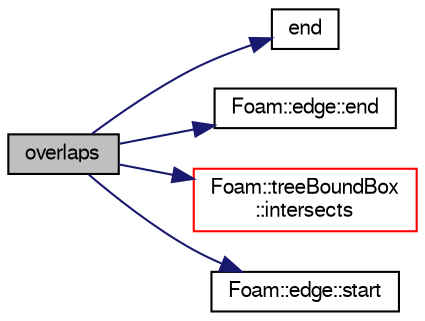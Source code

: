 digraph "overlaps"
{
  bgcolor="transparent";
  edge [fontname="FreeSans",fontsize="10",labelfontname="FreeSans",labelfontsize="10"];
  node [fontname="FreeSans",fontsize="10",shape=record];
  rankdir="LR";
  Node1 [label="overlaps",height=0.2,width=0.4,color="black", fillcolor="grey75", style="filled" fontcolor="black"];
  Node1 -> Node2 [color="midnightblue",fontsize="10",style="solid",fontname="FreeSans"];
  Node2 [label="end",height=0.2,width=0.4,color="black",URL="$a04168.html#a343b76d5aedb8270ed459bc189e3e407"];
  Node1 -> Node3 [color="midnightblue",fontsize="10",style="solid",fontname="FreeSans"];
  Node3 [label="Foam::edge::end",height=0.2,width=0.4,color="black",URL="$a00590.html#a8ed0e876210c2c116b5694307a830518",tooltip="Return end vertex label. "];
  Node1 -> Node4 [color="midnightblue",fontsize="10",style="solid",fontname="FreeSans"];
  Node4 [label="Foam::treeBoundBox\l::intersects",height=0.2,width=0.4,color="red",URL="$a02595.html#a7b968ac574e0503bc9eaf185e0ef5b3c",tooltip="Intersects segment; set point to intersection position and face,. "];
  Node1 -> Node5 [color="midnightblue",fontsize="10",style="solid",fontname="FreeSans"];
  Node5 [label="Foam::edge::start",height=0.2,width=0.4,color="black",URL="$a00590.html#a96b607a9a9baa575783b4af443ef613f",tooltip="Return start vertex label. "];
}
